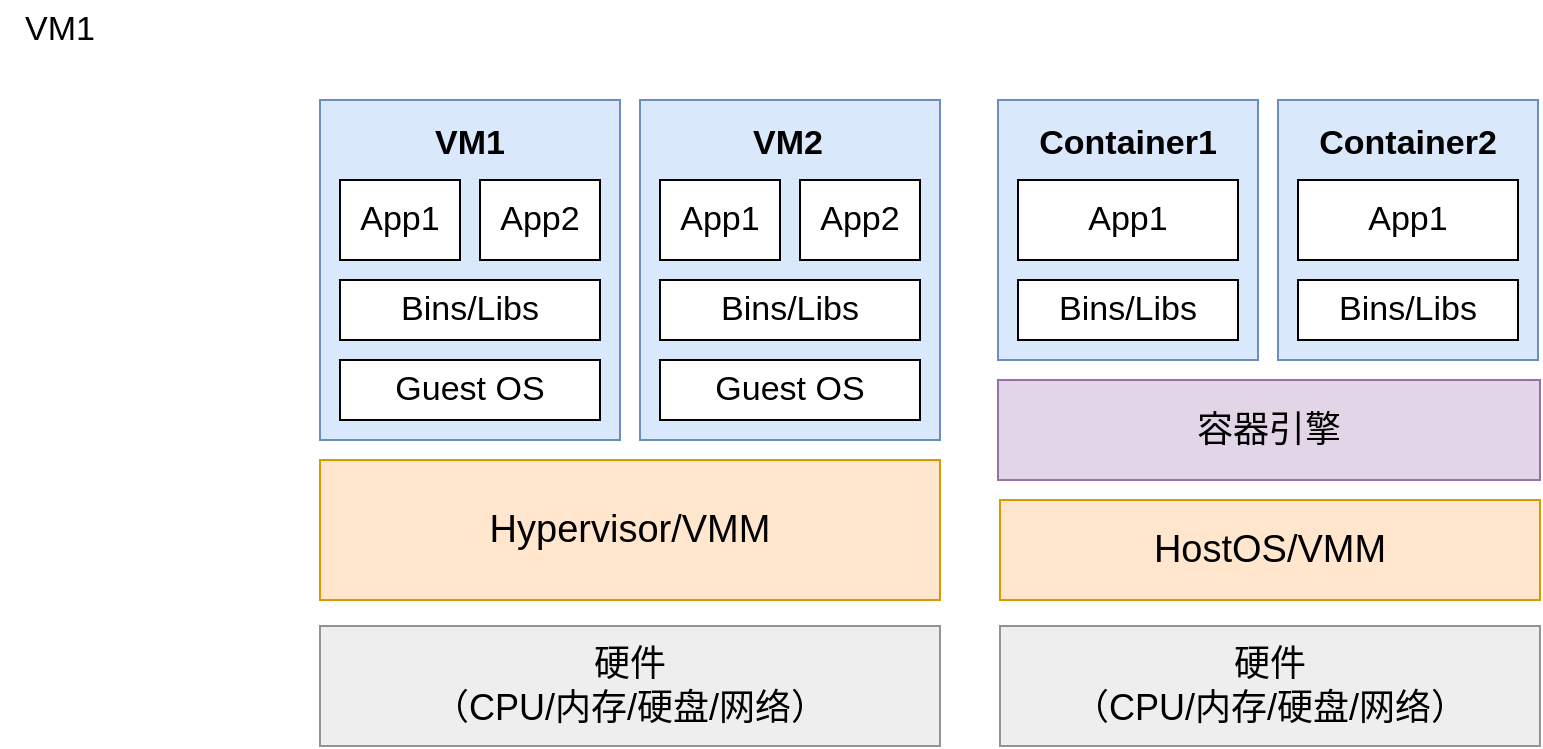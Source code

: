 <mxfile version="26.0.16">
  <diagram name="第 1 页" id="44ZVrLmqxPfrwCW0gd7F">
    <mxGraphModel dx="1974" dy="1376" grid="0" gridSize="10" guides="1" tooltips="1" connect="1" arrows="1" fold="1" page="0" pageScale="1" pageWidth="827" pageHeight="1169" math="0" shadow="0">
      <root>
        <mxCell id="0" />
        <mxCell id="1" parent="0" />
        <mxCell id="3Vd9QLCNDWLQVO_T61nP-1" value="&lt;font style=&quot;font-size: 18px;&quot;&gt;硬件&lt;/font&gt;&lt;div&gt;&lt;font style=&quot;font-size: 18px;&quot;&gt;（CPU/内存/硬盘/网络）&lt;/font&gt;&lt;/div&gt;" style="rounded=0;whiteSpace=wrap;html=1;fillColor=#eeeeee;strokeColor=#939393;" parent="1" vertex="1">
          <mxGeometry x="-520" y="-117" width="310" height="60" as="geometry" />
        </mxCell>
        <mxCell id="3Vd9QLCNDWLQVO_T61nP-2" value="&lt;font style=&quot;font-size: 18px;&quot;&gt;硬件&lt;/font&gt;&lt;div&gt;&lt;font style=&quot;font-size: 18px;&quot;&gt;（CPU/内存/硬盘/网络）&lt;/font&gt;&lt;/div&gt;" style="rounded=0;whiteSpace=wrap;html=1;fillColor=#eeeeee;strokeColor=#939393;" parent="1" vertex="1">
          <mxGeometry x="-180" y="-117" width="270" height="60" as="geometry" />
        </mxCell>
        <mxCell id="3Vd9QLCNDWLQVO_T61nP-3" value="&lt;font style=&quot;font-size: 19px;&quot;&gt;Hypervisor/VMM&lt;/font&gt;" style="rounded=0;whiteSpace=wrap;html=1;fillColor=#ffe6cc;strokeColor=#d79b00;" parent="1" vertex="1">
          <mxGeometry x="-520" y="-200" width="310" height="70" as="geometry" />
        </mxCell>
        <mxCell id="3Vd9QLCNDWLQVO_T61nP-4" value="&lt;font style=&quot;font-size: 19px;&quot;&gt;HostOS/VMM&lt;/font&gt;" style="rounded=0;whiteSpace=wrap;html=1;fillColor=#ffe6cc;strokeColor=#d79b00;" parent="1" vertex="1">
          <mxGeometry x="-180" y="-180" width="270" height="50" as="geometry" />
        </mxCell>
        <mxCell id="3Vd9QLCNDWLQVO_T61nP-5" value="&lt;font style=&quot;font-size: 18px;&quot;&gt;容器引擎&lt;/font&gt;" style="rounded=0;whiteSpace=wrap;html=1;fillColor=#e1d5e7;strokeColor=#9673a6;" parent="1" vertex="1">
          <mxGeometry x="-181" y="-240" width="271" height="50" as="geometry" />
        </mxCell>
        <mxCell id="3Vd9QLCNDWLQVO_T61nP-6" value="" style="rounded=0;whiteSpace=wrap;html=1;fillColor=#dae8fc;strokeColor=#6c8ebf;" parent="1" vertex="1">
          <mxGeometry x="-520" y="-380" width="150" height="170" as="geometry" />
        </mxCell>
        <mxCell id="3Vd9QLCNDWLQVO_T61nP-7" value="&lt;font style=&quot;font-size: 17px;&quot;&gt;VM1&lt;/font&gt;" style="text;html=1;align=center;verticalAlign=middle;whiteSpace=wrap;rounded=0;fontStyle=1" parent="1" vertex="1">
          <mxGeometry x="-475" y="-373" width="60" height="30" as="geometry" />
        </mxCell>
        <mxCell id="3Vd9QLCNDWLQVO_T61nP-8" value="&lt;font style=&quot;font-size: 17px;&quot;&gt;VM1&lt;/font&gt;" style="text;html=1;align=center;verticalAlign=middle;whiteSpace=wrap;rounded=0;" parent="1" vertex="1">
          <mxGeometry x="-680" y="-430" width="60" height="30" as="geometry" />
        </mxCell>
        <mxCell id="3Vd9QLCNDWLQVO_T61nP-9" value="&lt;span style=&quot;font-size: 17px;&quot;&gt;App1&lt;/span&gt;" style="rounded=0;whiteSpace=wrap;html=1;" parent="1" vertex="1">
          <mxGeometry x="-510" y="-340" width="60" height="40" as="geometry" />
        </mxCell>
        <mxCell id="3Vd9QLCNDWLQVO_T61nP-11" value="&lt;span style=&quot;font-size: 17px;&quot;&gt;App2&lt;/span&gt;" style="rounded=0;whiteSpace=wrap;html=1;" parent="1" vertex="1">
          <mxGeometry x="-440" y="-340" width="60" height="40" as="geometry" />
        </mxCell>
        <mxCell id="3Vd9QLCNDWLQVO_T61nP-12" value="&lt;span style=&quot;font-size: 17px;&quot;&gt;Bins/Libs&lt;/span&gt;" style="rounded=0;whiteSpace=wrap;html=1;" parent="1" vertex="1">
          <mxGeometry x="-510" y="-290" width="130" height="30" as="geometry" />
        </mxCell>
        <mxCell id="3Vd9QLCNDWLQVO_T61nP-13" value="&lt;span style=&quot;font-size: 17px;&quot;&gt;Guest OS&lt;/span&gt;" style="rounded=0;whiteSpace=wrap;html=1;" parent="1" vertex="1">
          <mxGeometry x="-510" y="-250" width="130" height="30" as="geometry" />
        </mxCell>
        <mxCell id="3Vd9QLCNDWLQVO_T61nP-14" value="" style="rounded=0;whiteSpace=wrap;html=1;fillColor=#dae8fc;strokeColor=#6c8ebf;" parent="1" vertex="1">
          <mxGeometry x="-360" y="-380" width="150" height="170" as="geometry" />
        </mxCell>
        <mxCell id="3Vd9QLCNDWLQVO_T61nP-15" value="&lt;font style=&quot;font-size: 17px;&quot;&gt;VM2&lt;/font&gt;" style="text;html=1;align=center;verticalAlign=middle;whiteSpace=wrap;rounded=0;fontStyle=1" parent="1" vertex="1">
          <mxGeometry x="-316" y="-373" width="60" height="30" as="geometry" />
        </mxCell>
        <mxCell id="3Vd9QLCNDWLQVO_T61nP-16" value="&lt;span style=&quot;font-size: 17px;&quot;&gt;App1&lt;/span&gt;" style="rounded=0;whiteSpace=wrap;html=1;" parent="1" vertex="1">
          <mxGeometry x="-350" y="-340" width="60" height="40" as="geometry" />
        </mxCell>
        <mxCell id="3Vd9QLCNDWLQVO_T61nP-17" value="&lt;span style=&quot;font-size: 17px;&quot;&gt;App2&lt;/span&gt;" style="rounded=0;whiteSpace=wrap;html=1;" parent="1" vertex="1">
          <mxGeometry x="-280" y="-340" width="60" height="40" as="geometry" />
        </mxCell>
        <mxCell id="3Vd9QLCNDWLQVO_T61nP-18" value="&lt;span style=&quot;font-size: 17px;&quot;&gt;Bins/Libs&lt;/span&gt;" style="rounded=0;whiteSpace=wrap;html=1;" parent="1" vertex="1">
          <mxGeometry x="-350" y="-290" width="130" height="30" as="geometry" />
        </mxCell>
        <mxCell id="3Vd9QLCNDWLQVO_T61nP-19" value="&lt;span style=&quot;font-size: 17px;&quot;&gt;Guest OS&lt;/span&gt;" style="rounded=0;whiteSpace=wrap;html=1;" parent="1" vertex="1">
          <mxGeometry x="-350" y="-250" width="130" height="30" as="geometry" />
        </mxCell>
        <mxCell id="3Vd9QLCNDWLQVO_T61nP-21" value="" style="rounded=0;whiteSpace=wrap;html=1;fillColor=#dae8fc;strokeColor=#6c8ebf;" parent="1" vertex="1">
          <mxGeometry x="-181" y="-380" width="130" height="130" as="geometry" />
        </mxCell>
        <mxCell id="3Vd9QLCNDWLQVO_T61nP-22" value="&lt;font style=&quot;font-size: 17px;&quot;&gt;Container1&lt;/font&gt;" style="text;html=1;align=center;verticalAlign=middle;whiteSpace=wrap;rounded=0;fontStyle=1" parent="1" vertex="1">
          <mxGeometry x="-146" y="-373" width="60" height="30" as="geometry" />
        </mxCell>
        <mxCell id="3Vd9QLCNDWLQVO_T61nP-23" value="&lt;span style=&quot;font-size: 17px;&quot;&gt;App1&lt;/span&gt;" style="rounded=0;whiteSpace=wrap;html=1;" parent="1" vertex="1">
          <mxGeometry x="-171" y="-340" width="110" height="40" as="geometry" />
        </mxCell>
        <mxCell id="3Vd9QLCNDWLQVO_T61nP-25" value="&lt;span style=&quot;font-size: 17px;&quot;&gt;Bins/Libs&lt;/span&gt;" style="rounded=0;whiteSpace=wrap;html=1;" parent="1" vertex="1">
          <mxGeometry x="-171" y="-290" width="110" height="30" as="geometry" />
        </mxCell>
        <mxCell id="3Vd9QLCNDWLQVO_T61nP-32" value="" style="rounded=0;whiteSpace=wrap;html=1;fillColor=#dae8fc;strokeColor=#6c8ebf;" parent="1" vertex="1">
          <mxGeometry x="-41" y="-380" width="130" height="130" as="geometry" />
        </mxCell>
        <mxCell id="3Vd9QLCNDWLQVO_T61nP-33" value="&lt;font style=&quot;font-size: 17px;&quot;&gt;Container2&lt;/font&gt;" style="text;html=1;align=center;verticalAlign=middle;whiteSpace=wrap;rounded=0;fontStyle=1" parent="1" vertex="1">
          <mxGeometry x="-6" y="-373" width="60" height="30" as="geometry" />
        </mxCell>
        <mxCell id="3Vd9QLCNDWLQVO_T61nP-34" value="&lt;span style=&quot;font-size: 17px;&quot;&gt;App1&lt;/span&gt;" style="rounded=0;whiteSpace=wrap;html=1;" parent="1" vertex="1">
          <mxGeometry x="-31" y="-340" width="110" height="40" as="geometry" />
        </mxCell>
        <mxCell id="3Vd9QLCNDWLQVO_T61nP-36" value="&lt;span style=&quot;font-size: 17px;&quot;&gt;Bins/Libs&lt;/span&gt;" style="rounded=0;whiteSpace=wrap;html=1;" parent="1" vertex="1">
          <mxGeometry x="-31" y="-290" width="110" height="30" as="geometry" />
        </mxCell>
      </root>
    </mxGraphModel>
  </diagram>
</mxfile>
